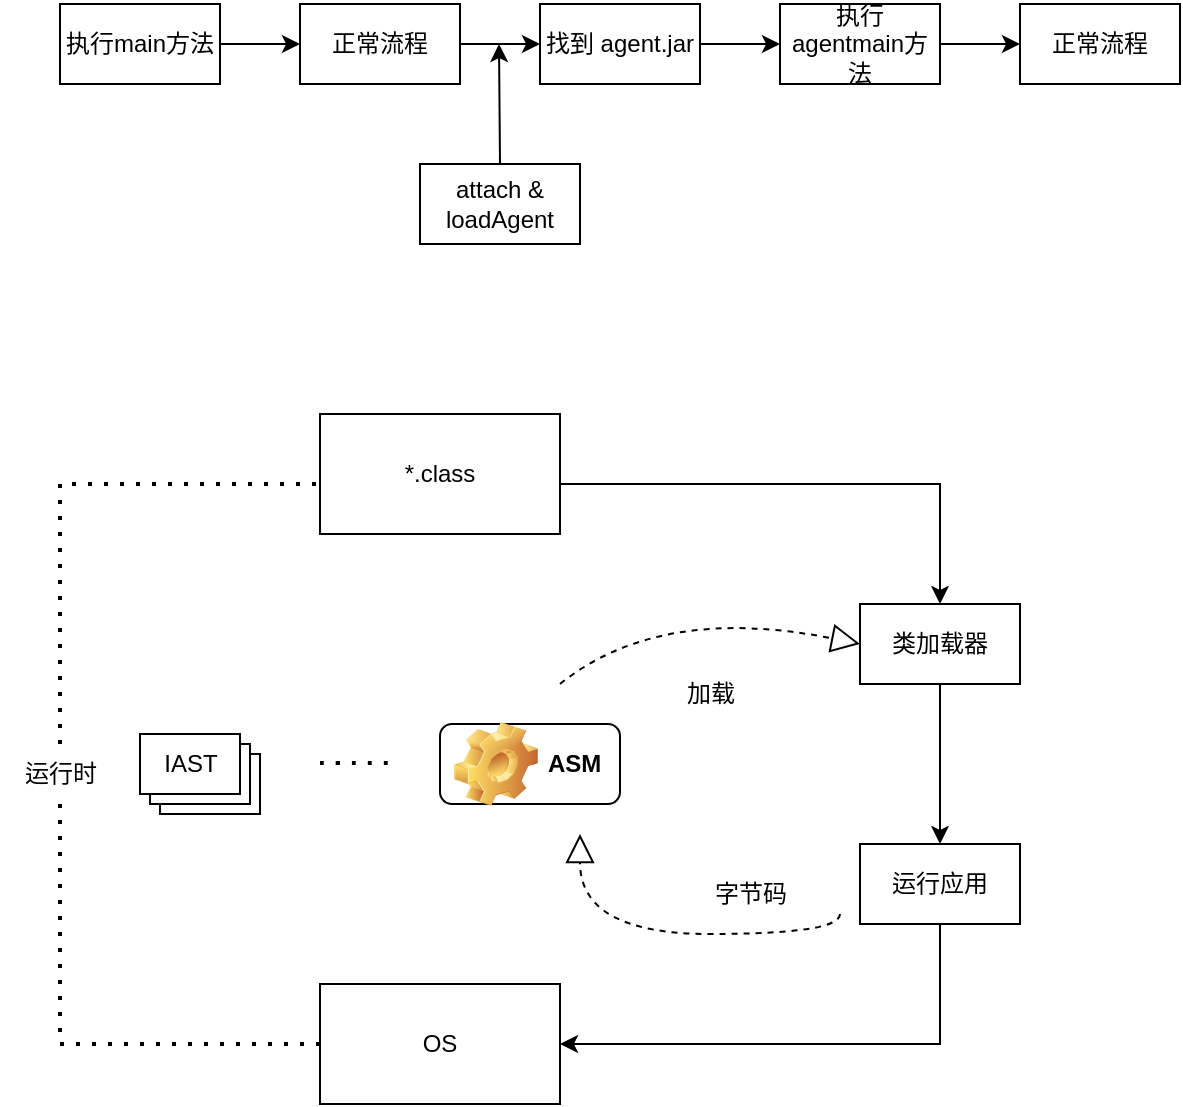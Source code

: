 <mxfile version="20.7.4" type="github">
  <diagram name="Page-1" id="74e2e168-ea6b-b213-b513-2b3c1d86103e">
    <mxGraphModel dx="1434" dy="707" grid="1" gridSize="10" guides="1" tooltips="1" connect="1" arrows="1" fold="1" page="1" pageScale="1" pageWidth="1100" pageHeight="850" background="none" math="0" shadow="0">
      <root>
        <mxCell id="0" />
        <mxCell id="1" parent="0" />
        <mxCell id="hfABhJb9LTYDY_tYQw2S-5" style="edgeStyle=orthogonalEdgeStyle;rounded=0;orthogonalLoop=1;jettySize=auto;html=1;exitX=1;exitY=0.5;exitDx=0;exitDy=0;entryX=0;entryY=0.5;entryDx=0;entryDy=0;" parent="1" source="hfABhJb9LTYDY_tYQw2S-1" target="hfABhJb9LTYDY_tYQw2S-3" edge="1">
          <mxGeometry relative="1" as="geometry" />
        </mxCell>
        <mxCell id="hfABhJb9LTYDY_tYQw2S-1" value="执行main方法" style="rounded=0;whiteSpace=wrap;html=1;" parent="1" vertex="1">
          <mxGeometry x="40" y="160" width="80" height="40" as="geometry" />
        </mxCell>
        <mxCell id="hfABhJb9LTYDY_tYQw2S-7" style="edgeStyle=orthogonalEdgeStyle;rounded=0;orthogonalLoop=1;jettySize=auto;html=1;exitX=1;exitY=0.5;exitDx=0;exitDy=0;entryX=0;entryY=0.5;entryDx=0;entryDy=0;" parent="1" source="hfABhJb9LTYDY_tYQw2S-3" target="hfABhJb9LTYDY_tYQw2S-6" edge="1">
          <mxGeometry relative="1" as="geometry" />
        </mxCell>
        <mxCell id="hfABhJb9LTYDY_tYQw2S-3" value="正常流程" style="rounded=0;whiteSpace=wrap;html=1;" parent="1" vertex="1">
          <mxGeometry x="160" y="160" width="80" height="40" as="geometry" />
        </mxCell>
        <mxCell id="hfABhJb9LTYDY_tYQw2S-9" style="edgeStyle=orthogonalEdgeStyle;rounded=0;orthogonalLoop=1;jettySize=auto;html=1;exitX=1;exitY=0.5;exitDx=0;exitDy=0;entryX=0;entryY=0.5;entryDx=0;entryDy=0;" parent="1" source="hfABhJb9LTYDY_tYQw2S-6" target="hfABhJb9LTYDY_tYQw2S-8" edge="1">
          <mxGeometry relative="1" as="geometry" />
        </mxCell>
        <mxCell id="hfABhJb9LTYDY_tYQw2S-6" value="找到 agent.jar" style="rounded=0;whiteSpace=wrap;html=1;" parent="1" vertex="1">
          <mxGeometry x="280" y="160" width="80" height="40" as="geometry" />
        </mxCell>
        <mxCell id="hfABhJb9LTYDY_tYQw2S-11" style="edgeStyle=orthogonalEdgeStyle;rounded=0;orthogonalLoop=1;jettySize=auto;html=1;exitX=1;exitY=0.5;exitDx=0;exitDy=0;entryX=0;entryY=0.5;entryDx=0;entryDy=0;" parent="1" source="hfABhJb9LTYDY_tYQw2S-8" target="hfABhJb9LTYDY_tYQw2S-10" edge="1">
          <mxGeometry relative="1" as="geometry" />
        </mxCell>
        <mxCell id="hfABhJb9LTYDY_tYQw2S-8" value="执行 agentmain方法" style="rounded=0;whiteSpace=wrap;html=1;" parent="1" vertex="1">
          <mxGeometry x="400" y="160" width="80" height="40" as="geometry" />
        </mxCell>
        <mxCell id="hfABhJb9LTYDY_tYQw2S-10" value="正常流程" style="rounded=0;whiteSpace=wrap;html=1;" parent="1" vertex="1">
          <mxGeometry x="520" y="160" width="80" height="40" as="geometry" />
        </mxCell>
        <mxCell id="hfABhJb9LTYDY_tYQw2S-12" value="attach &amp;amp; loadAgent" style="rounded=0;whiteSpace=wrap;html=1;" parent="1" vertex="1">
          <mxGeometry x="220" y="240" width="80" height="40" as="geometry" />
        </mxCell>
        <mxCell id="hfABhJb9LTYDY_tYQw2S-17" value="" style="endArrow=classic;html=1;rounded=0;exitX=0.5;exitY=0;exitDx=0;exitDy=0;" parent="1" source="hfABhJb9LTYDY_tYQw2S-12" edge="1">
          <mxGeometry width="50" height="50" relative="1" as="geometry">
            <mxPoint x="259.5" y="230" as="sourcePoint" />
            <mxPoint x="259.5" y="180" as="targetPoint" />
          </mxGeometry>
        </mxCell>
        <mxCell id="5me1VbEqfI7-u4wJ8Sss-1" value="*.class" style="rounded=0;whiteSpace=wrap;html=1;" vertex="1" parent="1">
          <mxGeometry x="170" y="365" width="120" height="60" as="geometry" />
        </mxCell>
        <mxCell id="5me1VbEqfI7-u4wJ8Sss-2" value="OS" style="rounded=0;whiteSpace=wrap;html=1;" vertex="1" parent="1">
          <mxGeometry x="170" y="650" width="120" height="60" as="geometry" />
        </mxCell>
        <mxCell id="5me1VbEqfI7-u4wJ8Sss-3" value="类加载器" style="rounded=0;whiteSpace=wrap;html=1;" vertex="1" parent="1">
          <mxGeometry x="440" y="460" width="80" height="40" as="geometry" />
        </mxCell>
        <mxCell id="5me1VbEqfI7-u4wJ8Sss-4" value="运行应用" style="rounded=0;whiteSpace=wrap;html=1;" vertex="1" parent="1">
          <mxGeometry x="440" y="580" width="80" height="40" as="geometry" />
        </mxCell>
        <mxCell id="5me1VbEqfI7-u4wJ8Sss-5" value="ASM" style="label;whiteSpace=wrap;html=1;image=img/clipart/Gear_128x128.png" vertex="1" parent="1">
          <mxGeometry x="230" y="520" width="90" height="40" as="geometry" />
        </mxCell>
        <mxCell id="5me1VbEqfI7-u4wJ8Sss-6" value="" style="endArrow=classic;html=1;rounded=0;entryX=0.5;entryY=0;entryDx=0;entryDy=0;" edge="1" parent="1" target="5me1VbEqfI7-u4wJ8Sss-3">
          <mxGeometry width="50" height="50" relative="1" as="geometry">
            <mxPoint x="290" y="400" as="sourcePoint" />
            <mxPoint x="400" y="460" as="targetPoint" />
            <Array as="points">
              <mxPoint x="480" y="400" />
            </Array>
          </mxGeometry>
        </mxCell>
        <mxCell id="5me1VbEqfI7-u4wJ8Sss-7" value="" style="endArrow=classic;html=1;rounded=0;entryX=0.5;entryY=0;entryDx=0;entryDy=0;exitX=0.5;exitY=1;exitDx=0;exitDy=0;" edge="1" parent="1" source="5me1VbEqfI7-u4wJ8Sss-3" target="5me1VbEqfI7-u4wJ8Sss-4">
          <mxGeometry width="50" height="50" relative="1" as="geometry">
            <mxPoint x="460" y="520" as="sourcePoint" />
            <mxPoint x="450" y="450" as="targetPoint" />
          </mxGeometry>
        </mxCell>
        <mxCell id="5me1VbEqfI7-u4wJ8Sss-8" value="" style="endArrow=classic;html=1;rounded=0;entryX=1;entryY=0.5;entryDx=0;entryDy=0;exitX=0.5;exitY=1;exitDx=0;exitDy=0;" edge="1" parent="1" source="5me1VbEqfI7-u4wJ8Sss-4" target="5me1VbEqfI7-u4wJ8Sss-2">
          <mxGeometry x="-1" y="-32" width="50" height="50" relative="1" as="geometry">
            <mxPoint x="400" y="620" as="sourcePoint" />
            <mxPoint x="450" y="570" as="targetPoint" />
            <Array as="points">
              <mxPoint x="480" y="680" />
              <mxPoint x="400" y="680" />
            </Array>
            <mxPoint x="-33" y="7" as="offset" />
          </mxGeometry>
        </mxCell>
        <mxCell id="5me1VbEqfI7-u4wJ8Sss-9" value="" style="endArrow=none;dashed=1;html=1;dashPattern=1 3;strokeWidth=2;rounded=0;startArrow=none;" edge="1" parent="1" source="5me1VbEqfI7-u4wJ8Sss-20">
          <mxGeometry x="0.263" y="60" width="50" height="50" relative="1" as="geometry">
            <mxPoint x="160" y="680" as="sourcePoint" />
            <mxPoint x="170" y="400" as="targetPoint" />
            <Array as="points">
              <mxPoint x="40" y="400" />
            </Array>
            <mxPoint as="offset" />
          </mxGeometry>
        </mxCell>
        <mxCell id="5me1VbEqfI7-u4wJ8Sss-11" value="" style="endArrow=block;dashed=1;endFill=0;endSize=12;html=1;rounded=0;edgeStyle=orthogonalEdgeStyle;curved=1;" edge="1" parent="1">
          <mxGeometry width="160" relative="1" as="geometry">
            <mxPoint x="430" y="615" as="sourcePoint" />
            <mxPoint x="300" y="575" as="targetPoint" />
            <Array as="points">
              <mxPoint x="430" y="625" />
              <mxPoint x="300" y="625" />
            </Array>
          </mxGeometry>
        </mxCell>
        <mxCell id="5me1VbEqfI7-u4wJ8Sss-12" value="字节码" style="text;html=1;align=center;verticalAlign=middle;resizable=0;points=[];autosize=1;strokeColor=none;fillColor=none;" vertex="1" parent="1">
          <mxGeometry x="355" y="590" width="60" height="30" as="geometry" />
        </mxCell>
        <mxCell id="5me1VbEqfI7-u4wJ8Sss-17" value="" style="endArrow=block;dashed=1;endFill=0;endSize=12;html=1;rounded=0;curved=1;" edge="1" parent="1">
          <mxGeometry width="160" relative="1" as="geometry">
            <mxPoint x="290" y="500" as="sourcePoint" />
            <mxPoint x="440" y="480" as="targetPoint" />
            <Array as="points">
              <mxPoint x="340" y="460" />
            </Array>
          </mxGeometry>
        </mxCell>
        <mxCell id="5me1VbEqfI7-u4wJ8Sss-19" value="加载" style="text;html=1;align=center;verticalAlign=middle;resizable=0;points=[];autosize=1;strokeColor=none;fillColor=none;" vertex="1" parent="1">
          <mxGeometry x="340" y="490" width="50" height="30" as="geometry" />
        </mxCell>
        <mxCell id="5me1VbEqfI7-u4wJ8Sss-20" value="运行时" style="text;html=1;align=center;verticalAlign=middle;resizable=0;points=[];autosize=1;strokeColor=none;fillColor=none;" vertex="1" parent="1">
          <mxGeometry x="10" y="530" width="60" height="30" as="geometry" />
        </mxCell>
        <mxCell id="5me1VbEqfI7-u4wJ8Sss-21" value="" style="endArrow=none;dashed=1;html=1;dashPattern=1 3;strokeWidth=2;rounded=0;exitX=0;exitY=0.5;exitDx=0;exitDy=0;" edge="1" parent="1" source="5me1VbEqfI7-u4wJ8Sss-2" target="5me1VbEqfI7-u4wJ8Sss-20">
          <mxGeometry x="0.263" y="60" width="50" height="50" relative="1" as="geometry">
            <mxPoint x="160" y="680" as="sourcePoint" />
            <mxPoint x="160" y="400" as="targetPoint" />
            <Array as="points">
              <mxPoint x="40" y="680" />
            </Array>
            <mxPoint as="offset" />
          </mxGeometry>
        </mxCell>
        <mxCell id="5me1VbEqfI7-u4wJ8Sss-22" value="" style="endArrow=none;dashed=1;html=1;dashPattern=1 3;strokeWidth=2;rounded=0;curved=1;" edge="1" parent="1">
          <mxGeometry width="50" height="50" relative="1" as="geometry">
            <mxPoint x="170" y="539.5" as="sourcePoint" />
            <mxPoint x="210" y="539.5" as="targetPoint" />
          </mxGeometry>
        </mxCell>
        <mxCell id="5me1VbEqfI7-u4wJ8Sss-23" value="" style="verticalLabelPosition=bottom;verticalAlign=top;html=1;shape=mxgraph.basic.layered_rect;dx=10;outlineConnect=0;whiteSpace=wrap;" vertex="1" parent="1">
          <mxGeometry x="80" y="525" width="60" height="40" as="geometry" />
        </mxCell>
        <mxCell id="5me1VbEqfI7-u4wJ8Sss-25" value="IAST" style="text;html=1;align=center;verticalAlign=middle;resizable=0;points=[];autosize=1;strokeColor=none;fillColor=none;" vertex="1" parent="1">
          <mxGeometry x="80" y="525" width="50" height="30" as="geometry" />
        </mxCell>
      </root>
    </mxGraphModel>
  </diagram>
</mxfile>
